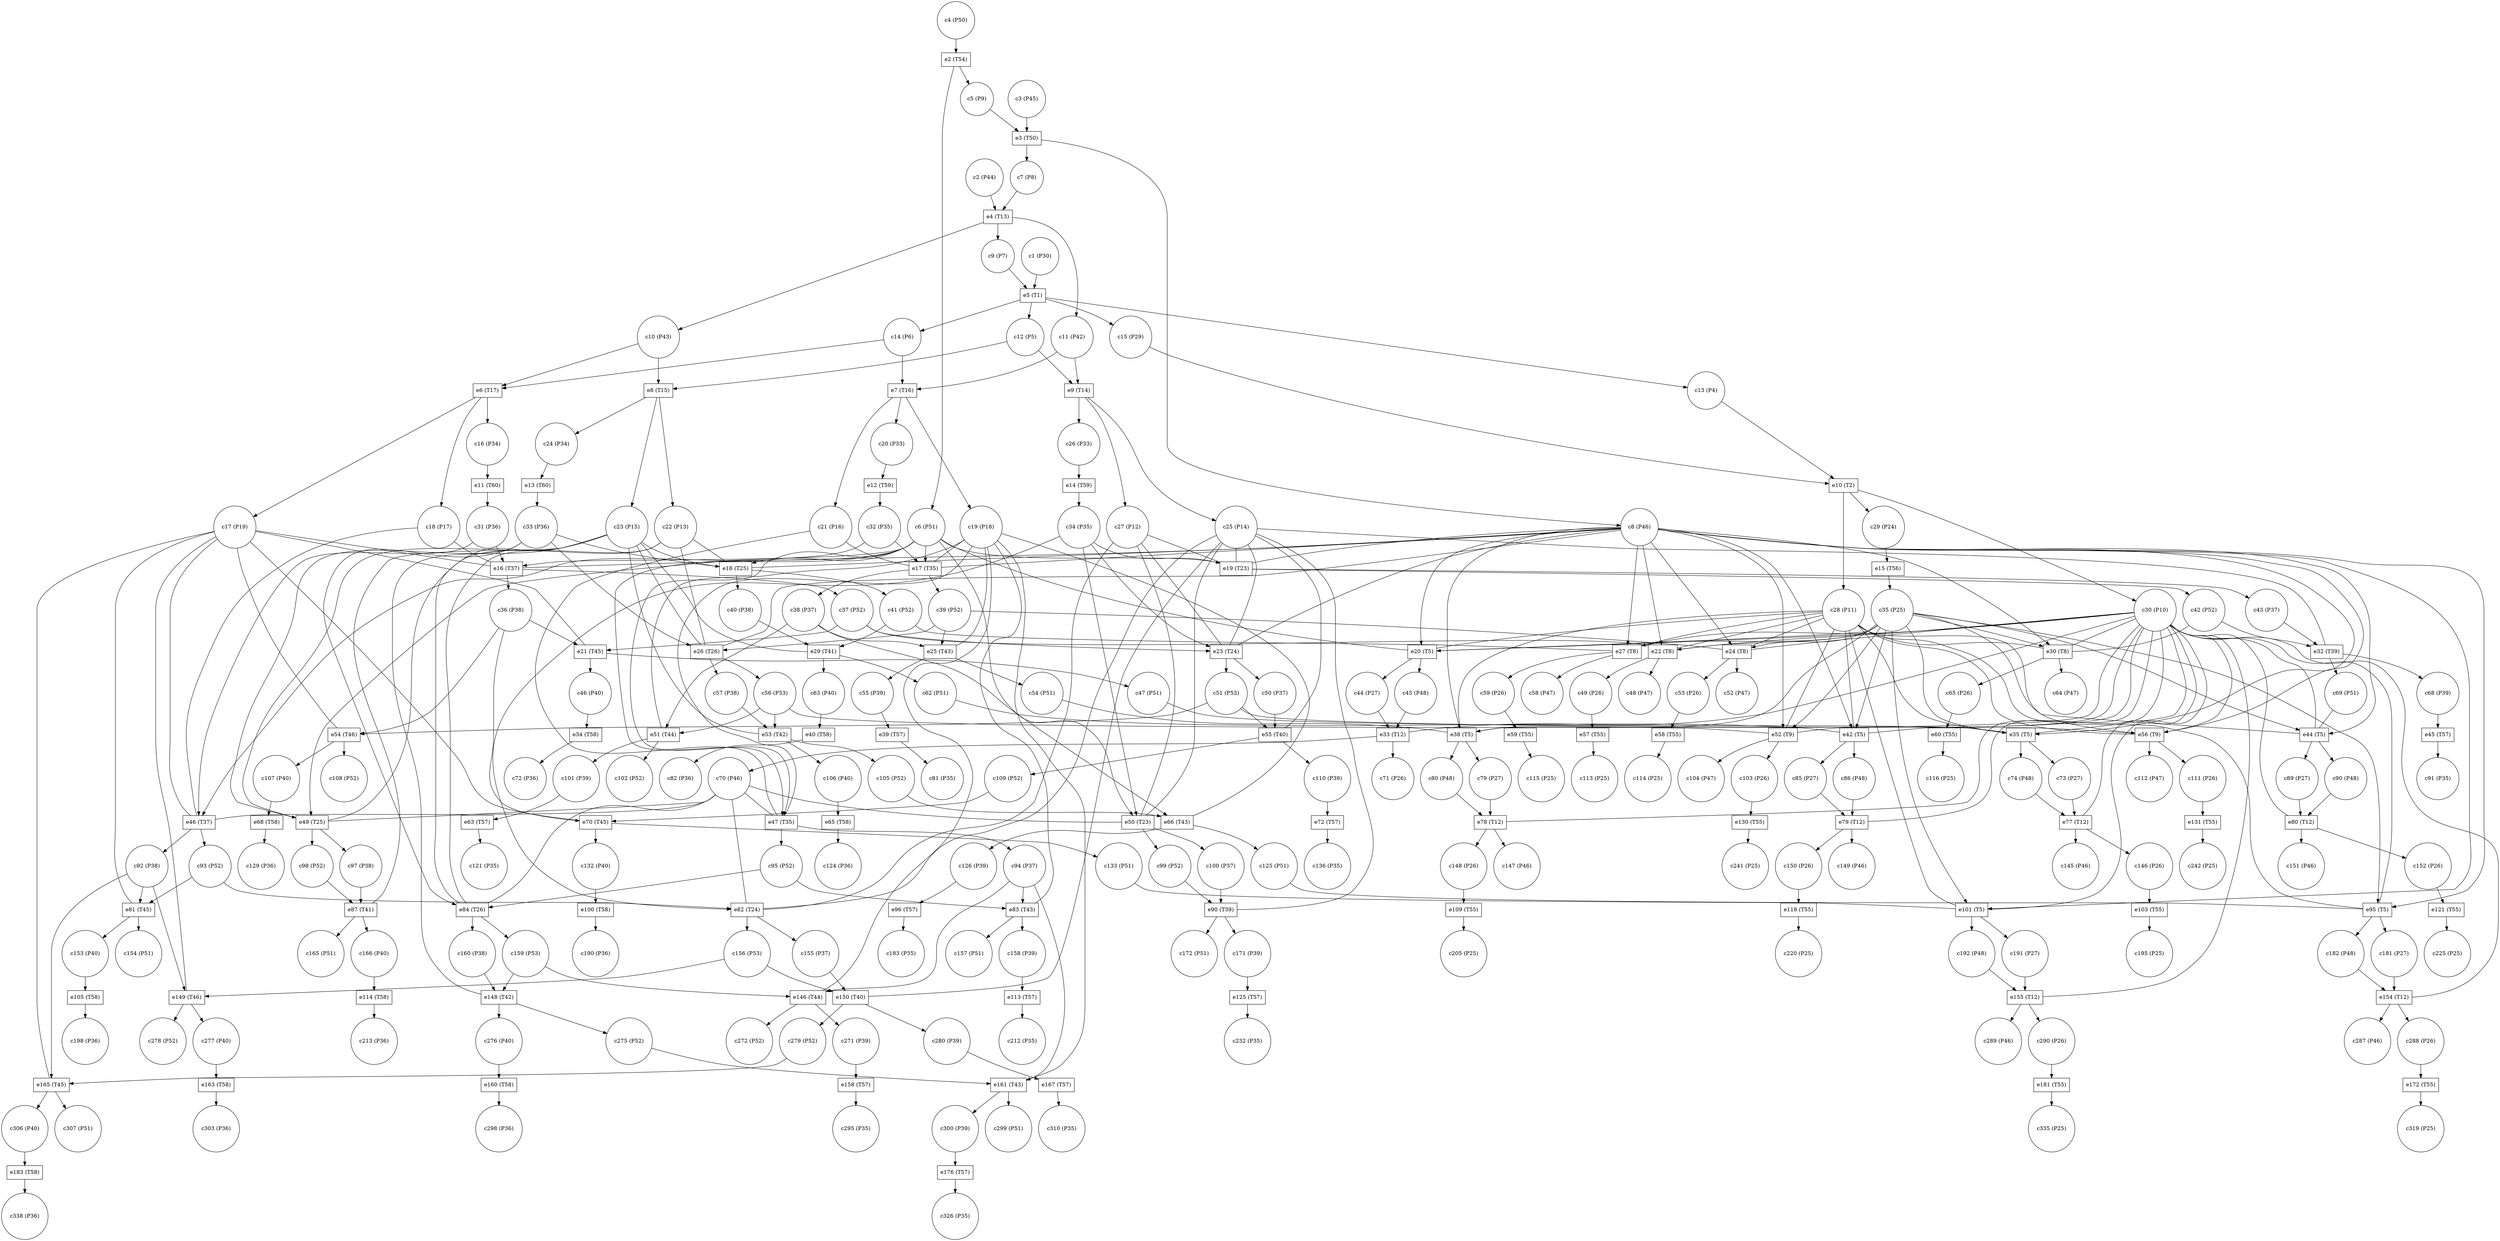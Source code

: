 digraph PetriNet {
// Places
p107 [shape=circle label="c107 (P40)"];
p35 [shape=circle label="c35 (P25)"];
p275 [shape=circle label="c275 (P52)"];
p192 [shape=circle label="c192 (P48)"];
p121 [shape=circle label="c121 (P35)"];
p241 [shape=circle label="c241 (P25)"];
p28 [shape=circle label="c28 (P11)"];
p278 [shape=circle label="c278 (P52)"];
p8 [shape=circle label="c8 (P46)"];
p165 [shape=circle label="c165 (P51)"];
p4 [shape=circle label="c4 (P50)"];
p310 [shape=circle label="c310 (P35)"];
p114 [shape=circle label="c114 (P25)"];
p126 [shape=circle label="c126 (P39)"];
p213 [shape=circle label="c213 (P36)"];
p80 [shape=circle label="c80 (P48)"];
p155 [shape=circle label="c155 (P37)"];
p306 [shape=circle label="c306 (P40)"];
p125 [shape=circle label="c125 (P51)"];
p112 [shape=circle label="c112 (P47)"];
p7 [shape=circle label="c7 (P8)"];
p62 [shape=circle label="c62 (P51)"];
p93 [shape=circle label="c93 (P52)"];
p156 [shape=circle label="c156 (P53)"];
p276 [shape=circle label="c276 (P40)"];
p6 [shape=circle label="c6 (P51)"];
p279 [shape=circle label="c279 (P52)"];
p182 [shape=circle label="c182 (P48)"];
p108 [shape=circle label="c108 (P52)"];
p19 [shape=circle label="c19 (P18)"];
p290 [shape=circle label="c290 (P26)"];
p49 [shape=circle label="c49 (P26)"];
p65 [shape=circle label="c65 (P26)"];
p72 [shape=circle label="c72 (P36)"];
p55 [shape=circle label="c55 (P39)"];
p51 [shape=circle label="c51 (P53)"];
p124 [shape=circle label="c124 (P36)"];
p92 [shape=circle label="c92 (P38)"];
p152 [shape=circle label="c152 (P26)"];
p44 [shape=circle label="c44 (P27)"];
p299 [shape=circle label="c299 (P51)"];
p11 [shape=circle label="c11 (P42)"];
p335 [shape=circle label="c335 (P25)"];
p89 [shape=circle label="c89 (P27)"];
p191 [shape=circle label="c191 (P27)"];
p111 [shape=circle label="c111 (P26)"];
p160 [shape=circle label="c160 (P38)"];
p151 [shape=circle label="c151 (P46)"];
p12 [shape=circle label="c12 (P5)"];
p81 [shape=circle label="c81 (P35)"];
p158 [shape=circle label="c158 (P39)"];
p10 [shape=circle label="c10 (P43)"];
p70 [shape=circle label="c70 (P46)"];
p94 [shape=circle label="c94 (P37)"];
p37 [shape=circle label="c37 (P52)"];
p287 [shape=circle label="c287 (P46)"];
p97 [shape=circle label="c97 (P38)"];
p2 [shape=circle label="c2 (P44)"];
p136 [shape=circle label="c136 (P35)"];
p280 [shape=circle label="c280 (P39)"];
p29 [shape=circle label="c29 (P24)"];
p74 [shape=circle label="c74 (P48)"];
p30 [shape=circle label="c30 (P10)"];
p15 [shape=circle label="c15 (P29)"];
p157 [shape=circle label="c157 (P51)"];
p14 [shape=circle label="c14 (P6)"];
p295 [shape=circle label="c295 (P35)"];
p319 [shape=circle label="c319 (P25)"];
p148 [shape=circle label="c148 (P26)"];
p220 [shape=circle label="c220 (P25)"];
p105 [shape=circle label="c105 (P52)"];
p289 [shape=circle label="c289 (P46)"];
p271 [shape=circle label="c271 (P39)"];
p149 [shape=circle label="c149 (P46)"];
p145 [shape=circle label="c145 (P46)"];
p298 [shape=circle label="c298 (P36)"];
p63 [shape=circle label="c63 (P40)"];
p33 [shape=circle label="c33 (P36)"];
p116 [shape=circle label="c116 (P25)"];
p338 [shape=circle label="c338 (P36)"];
p79 [shape=circle label="c79 (P27)"];
p26 [shape=circle label="c26 (P33)"];
p36 [shape=circle label="c36 (P38)"];
p22 [shape=circle label="c22 (P13)"];
p110 [shape=circle label="c110 (P39)"];
p1 [shape=circle label="c1 (P30)"];
p24 [shape=circle label="c24 (P34)"];
p100 [shape=circle label="c100 (P37)"];
p166 [shape=circle label="c166 (P40)"];
p181 [shape=circle label="c181 (P27)"];
p16 [shape=circle label="c16 (P34)"];
p198 [shape=circle label="c198 (P36)"];
p326 [shape=circle label="c326 (P35)"];
p109 [shape=circle label="c109 (P52)"];
p5 [shape=circle label="c5 (P9)"];
p159 [shape=circle label="c159 (P53)"];
p85 [shape=circle label="c85 (P27)"];
p147 [shape=circle label="c147 (P46)"];
p153 [shape=circle label="c153 (P40)"];
p113 [shape=circle label="c113 (P25)"];
p25 [shape=circle label="c25 (P14)"];
p106 [shape=circle label="c106 (P40)"];
p71 [shape=circle label="c71 (P26)"];
p48 [shape=circle label="c48 (P47)"];
p132 [shape=circle label="c132 (P40)"];
p288 [shape=circle label="c288 (P26)"];
p27 [shape=circle label="c27 (P12)"];
p3 [shape=circle label="c3 (P45)"];
p31 [shape=circle label="c31 (P36)"];
p171 [shape=circle label="c171 (P39)"];
p91 [shape=circle label="c91 (P35)"];
p41 [shape=circle label="c41 (P52)"];
p56 [shape=circle label="c56 (P53)"];
p225 [shape=circle label="c225 (P25)"];
p52 [shape=circle label="c52 (P47)"];
p38 [shape=circle label="c38 (P37)"];
p53 [shape=circle label="c53 (P26)"];
p146 [shape=circle label="c146 (P26)"];
p20 [shape=circle label="c20 (P33)"];
p54 [shape=circle label="c54 (P51)"];
p9 [shape=circle label="c9 (P7)"];
p40 [shape=circle label="c40 (P38)"];
p232 [shape=circle label="c232 (P35)"];
p205 [shape=circle label="c205 (P25)"];
p300 [shape=circle label="c300 (P39)"];
p17 [shape=circle label="c17 (P19)"];
p68 [shape=circle label="c68 (P39)"];
p21 [shape=circle label="c21 (P16)"];
p45 [shape=circle label="c45 (P48)"];
p43 [shape=circle label="c43 (P37)"];
p103 [shape=circle label="c103 (P26)"];
p34 [shape=circle label="c34 (P35)"];
p95 [shape=circle label="c95 (P52)"];
p101 [shape=circle label="c101 (P39)"];
p99 [shape=circle label="c99 (P52)"];
p115 [shape=circle label="c115 (P25)"];
p307 [shape=circle label="c307 (P51)"];
p13 [shape=circle label="c13 (P4)"];
p23 [shape=circle label="c23 (P15)"];
p272 [shape=circle label="c272 (P52)"];
p46 [shape=circle label="c46 (P40)"];
p32 [shape=circle label="c32 (P35)"];
p39 [shape=circle label="c39 (P52)"];
p47 [shape=circle label="c47 (P51)"];
p64 [shape=circle label="c64 (P47)"];
p212 [shape=circle label="c212 (P35)"];
p133 [shape=circle label="c133 (P51)"];
p82 [shape=circle label="c82 (P36)"];
p129 [shape=circle label="c129 (P36)"];
p150 [shape=circle label="c150 (P26)"];
p18 [shape=circle label="c18 (P17)"];
p50 [shape=circle label="c50 (P37)"];
p98 [shape=circle label="c98 (P52)"];
p58 [shape=circle label="c58 (P47)"];
p86 [shape=circle label="c86 (P48)"];
p69 [shape=circle label="c69 (P51)"];
p303 [shape=circle label="c303 (P36)"];
p195 [shape=circle label="c195 (P25)"];
p190 [shape=circle label="c190 (P36)"];
p73 [shape=circle label="c73 (P27)"];
p42 [shape=circle label="c42 (P52)"];
p277 [shape=circle label="c277 (P40)"];
p242 [shape=circle label="c242 (P25)"];
p172 [shape=circle label="c172 (P51)"];
p104 [shape=circle label="c104 (P47)"];
p90 [shape=circle label="c90 (P48)"];
p57 [shape=circle label="c57 (P38)"];
p183 [shape=circle label="c183 (P35)"];
p59 [shape=circle label="c59 (P26)"];
p102 [shape=circle label="c102 (P52)"];
p154 [shape=circle label="c154 (P51)"];
// Transitions
t53 [shape=box label="e53 (T42)"];
t114 [shape=box label="e114 (T58)"];
t87 [shape=box label="e87 (T41)"];
t63 [shape=box label="e63 (T57)"];
t40 [shape=box label="e40 (T58)"];
t176 [shape=box label="e176 (T57)"];
t15 [shape=box label="e15 (T56)"];
t167 [shape=box label="e167 (T57)"];
t24 [shape=box label="e24 (T8)"];
t58 [shape=box label="e58 (T55)"];
t45 [shape=box label="e45 (T57)"];
t29 [shape=box label="e29 (T41)"];
t150 [shape=box label="e150 (T40)"];
t21 [shape=box label="e21 (T45)"];
t22 [shape=box label="e22 (T8)"];
t35 [shape=box label="e35 (T5)"];
t44 [shape=box label="e44 (T5)"];
t158 [shape=box label="e158 (T57)"];
t82 [shape=box label="e82 (T24)"];
t154 [shape=box label="e154 (T12)"];
t7 [shape=box label="e7 (T16)"];
t148 [shape=box label="e148 (T42)"];
t84 [shape=box label="e84 (T26)"];
t5 [shape=box label="e5 (T1)"];
t125 [shape=box label="e125 (T57)"];
t4 [shape=box label="e4 (T13)"];
t113 [shape=box label="e113 (T57)"];
t19 [shape=box label="e19 (T23)"];
t70 [shape=box label="e70 (T45)"];
t14 [shape=box label="e14 (T59)"];
t50 [shape=box label="e50 (T23)"];
t26 [shape=box label="e26 (T26)"];
t163 [shape=box label="e163 (T58)"];
t101 [shape=box label="e101 (T5)"];
t181 [shape=box label="e181 (T55)"];
t83 [shape=box label="e83 (T43)"];
t25 [shape=box label="e25 (T43)"];
t17 [shape=box label="e17 (T35)"];
t130 [shape=box label="e130 (T55)"];
t42 [shape=box label="e42 (T5)"];
t34 [shape=box label="e34 (T58)"];
t77 [shape=box label="e77 (T12)"];
t131 [shape=box label="e131 (T55)"];
t32 [shape=box label="e32 (T39)"];
t66 [shape=box label="e66 (T43)"];
t18 [shape=box label="e18 (T25)"];
t12 [shape=box label="e12 (T59)"];
t81 [shape=box label="e81 (T45)"];
t20 [shape=box label="e20 (T5)"];
t8 [shape=box label="e8 (T15)"];
t54 [shape=box label="e54 (T46)"];
t72 [shape=box label="e72 (T57)"];
t30 [shape=box label="e30 (T8)"];
t90 [shape=box label="e90 (T39)"];
t161 [shape=box label="e161 (T43)"];
t121 [shape=box label="e121 (T55)"];
t49 [shape=box label="e49 (T25)"];
t118 [shape=box label="e118 (T55)"];
t10 [shape=box label="e10 (T2)"];
t59 [shape=box label="e59 (T55)"];
t172 [shape=box label="e172 (T55)"];
t183 [shape=box label="e183 (T58)"];
t23 [shape=box label="e23 (T24)"];
t2 [shape=box label="e2 (T54)"];
t52 [shape=box label="e52 (T9)"];
t16 [shape=box label="e16 (T37)"];
t11 [shape=box label="e11 (T60)"];
t146 [shape=box label="e146 (T44)"];
t80 [shape=box label="e80 (T12)"];
t149 [shape=box label="e149 (T46)"];
t27 [shape=box label="e27 (T8)"];
t3 [shape=box label="e3 (T50)"];
t109 [shape=box label="e109 (T55)"];
t160 [shape=box label="e160 (T58)"];
t79 [shape=box label="e79 (T12)"];
t105 [shape=box label="e105 (T58)"];
t100 [shape=box label="e100 (T58)"];
t33 [shape=box label="e33 (T12)"];
t95 [shape=box label="e95 (T5)"];
t103 [shape=box label="e103 (T55)"];
t51 [shape=box label="e51 (T44)"];
t6 [shape=box label="e6 (T17)"];
t96 [shape=box label="e96 (T57)"];
t13 [shape=box label="e13 (T60)"];
t68 [shape=box label="e68 (T58)"];
t47 [shape=box label="e47 (T35)"];
t39 [shape=box label="e39 (T57)"];
t57 [shape=box label="e57 (T55)"];
t155 [shape=box label="e155 (T12)"];
t38 [shape=box label="e38 (T5)"];
t60 [shape=box label="e60 (T55)"];
t78 [shape=box label="e78 (T12)"];
t56 [shape=box label="e56 (T9)"];
t55 [shape=box label="e55 (T40)"];
t46 [shape=box label="e46 (T37)"];
t9 [shape=box label="e9 (T14)"];
t65 [shape=box label="e65 (T58)"];
t165 [shape=box label="e165 (T45)"];
// Edges
p107 -> t68;
p35 -> t24;
p35 -> t22;
p35 -> t35;
p35 -> t44;
p35 -> t101;
p35 -> t42;
p35 -> t20;
p35 -> t30;
p35 -> t52;
p35 -> t27;
p35 -> t95;
p35 -> t38;
p35 -> t56;
p275 -> t161;
p192 -> t155;
p8 -> t24;
p8 -> t22;
p8 -> t35;
p8 -> t44;
p8 -> t101;
p8 -> t42;
p8 -> t20;
p8 -> t30;
p8 -> t52;
p8 -> t27;
p8 -> t95;
p8 -> t38;
p8 -> t56;
p4 -> t2;
p126 -> t96;
p80 -> t78;
p155 -> t150;
p306 -> t183;
p7 -> t4;
p93 -> t81;
p93 -> t82;
p156 -> t149;
p156 -> t150;
p276 -> t160;
p6 -> t19;
p6 -> t50;
p6 -> t17;
p6 -> t18;
p6 -> t49;
p6 -> t16;
p6 -> t47;
p6 -> t46;
p279 -> t165;
p182 -> t154;
p290 -> t181;
p49 -> t57;
p65 -> t60;
p55 -> t39;
p51 -> t54;
p51 -> t55;
p92 -> t81;
p92 -> t149;
p92 -> t165;
p152 -> t121;
p44 -> t33;
p11 -> t7;
p11 -> t9;
p89 -> t80;
p191 -> t155;
p111 -> t131;
p160 -> t148;
p12 -> t8;
p12 -> t9;
p158 -> t113;
p10 -> t6;
p10 -> t8;
p94 -> t83;
p94 -> t146;
p94 -> t161;
p37 -> t21;
p37 -> t23;
p97 -> t87;
p2 -> t4;
p280 -> t167;
p29 -> t15;
p74 -> t77;
p15 -> t10;
p14 -> t6;
p14 -> t7;
p148 -> t109;
p105 -> t66;
p271 -> t158;
p63 -> t40;
p33 -> t18;
p33 -> t26;
p33 -> t49;
p33 -> t84;
p79 -> t78;
p26 -> t14;
p36 -> t21;
p36 -> t54;
p36 -> t70;
p110 -> t72;
p1 -> t5;
p24 -> t13;
p100 -> t90;
p166 -> t114;
p181 -> t154;
p16 -> t11;
p109 -> t70;
p5 -> t3;
p159 -> t146;
p159 -> t148;
p85 -> t79;
p153 -> t105;
p106 -> t65;
p132 -> t100;
p288 -> t172;
p3 -> t3;
p31 -> t16;
p31 -> t46;
p171 -> t125;
p41 -> t29;
p56 -> t51;
p56 -> t53;
p38 -> t25;
p38 -> t51;
p38 -> t66;
p53 -> t58;
p146 -> t103;
p20 -> t12;
p9 -> t5;
p40 -> t29;
p300 -> t176;
p68 -> t45;
p45 -> t33;
p43 -> t32;
p103 -> t130;
p34 -> t19;
p34 -> t23;
p34 -> t50;
p34 -> t82;
p95 -> t83;
p95 -> t84;
p101 -> t63;
p99 -> t90;
p13 -> t10;
p46 -> t34;
p32 -> t17;
p32 -> t47;
p39 -> t25;
p39 -> t26;
p150 -> t118;
p50 -> t55;
p98 -> t87;
p86 -> t79;
p73 -> t77;
p42 -> t32;
p277 -> t163;
p90 -> t80;
p57 -> t53;
p59 -> t59;
t53 -> p105;
t53 -> p106;
p23 -> t53 [dir=none];
t114 -> p213;
t87 -> p165;
t87 -> p166;
p23 -> t87 [dir=none];
t63 -> p121;
t40 -> p82;
t176 -> p326;
t15 -> p35;
t167 -> p310;
t24 -> p52;
t24 -> p53;
p28 -> t24 [dir=none];
p30 -> t24 [dir=none];
p39 -> t24 [dir=none];
t58 -> p114;
t45 -> p91;
t29 -> p62;
t29 -> p63;
p23 -> t29 [dir=none];
t150 -> p279;
t150 -> p280;
p25 -> t150 [dir=none];
t21 -> p46;
t21 -> p47;
p17 -> t21 [dir=none];
t22 -> p48;
t22 -> p49;
p30 -> t22 [dir=none];
p28 -> t22 [dir=none];
p37 -> t22 [dir=none];
t35 -> p73;
t35 -> p74;
p30 -> t35 [dir=none];
p28 -> t35 [dir=none];
p47 -> t35 [dir=none];
t44 -> p89;
t44 -> p90;
p30 -> t44 [dir=none];
p28 -> t44 [dir=none];
p69 -> t44 [dir=none];
t158 -> p295;
t82 -> p155;
t82 -> p156;
p27 -> t82 [dir=none];
p25 -> t82 [dir=none];
p70 -> t82 [dir=none];
t154 -> p287;
t154 -> p288;
p30 -> t154 [dir=none];
t7 -> p19;
t7 -> p20;
t7 -> p21;
t148 -> p275;
t148 -> p276;
p23 -> t148 [dir=none];
t84 -> p159;
t84 -> p160;
p22 -> t84 [dir=none];
p23 -> t84 [dir=none];
p70 -> t84 [dir=none];
t5 -> p12;
t5 -> p13;
t5 -> p14;
t5 -> p15;
t125 -> p232;
t4 -> p9;
t4 -> p10;
t4 -> p11;
t113 -> p212;
t19 -> p42;
t19 -> p43;
p8 -> t19 [dir=none];
p25 -> t19 [dir=none];
p27 -> t19 [dir=none];
t70 -> p132;
t70 -> p133;
p17 -> t70 [dir=none];
t14 -> p34;
t50 -> p99;
t50 -> p100;
p27 -> t50 [dir=none];
p25 -> t50 [dir=none];
p70 -> t50 [dir=none];
t26 -> p56;
t26 -> p57;
p8 -> t26 [dir=none];
p23 -> t26 [dir=none];
p22 -> t26 [dir=none];
t163 -> p303;
t101 -> p191;
t101 -> p192;
p30 -> t101 [dir=none];
p28 -> t101 [dir=none];
p133 -> t101 [dir=none];
t181 -> p335;
t83 -> p157;
t83 -> p158;
p19 -> t83 [dir=none];
t25 -> p54;
t25 -> p55;
p19 -> t25 [dir=none];
t17 -> p38;
t17 -> p39;
p8 -> t17 [dir=none];
p19 -> t17 [dir=none];
p21 -> t17 [dir=none];
t130 -> p241;
t42 -> p85;
t42 -> p86;
p30 -> t42 [dir=none];
p28 -> t42 [dir=none];
p62 -> t42 [dir=none];
t34 -> p72;
t77 -> p145;
t77 -> p146;
p30 -> t77 [dir=none];
t131 -> p242;
t32 -> p68;
t32 -> p69;
p25 -> t32 [dir=none];
t66 -> p125;
t66 -> p126;
p19 -> t66 [dir=none];
t18 -> p40;
t18 -> p41;
p8 -> t18 [dir=none];
p23 -> t18 [dir=none];
p22 -> t18 [dir=none];
t12 -> p32;
t81 -> p153;
t81 -> p154;
p17 -> t81 [dir=none];
t20 -> p44;
t20 -> p45;
p28 -> t20 [dir=none];
p30 -> t20 [dir=none];
p6 -> t20 [dir=none];
t8 -> p22;
t8 -> p23;
t8 -> p24;
t54 -> p107;
t54 -> p108;
p17 -> t54 [dir=none];
t72 -> p136;
t30 -> p64;
t30 -> p65;
p30 -> t30 [dir=none];
p28 -> t30 [dir=none];
p42 -> t30 [dir=none];
t90 -> p171;
t90 -> p172;
p25 -> t90 [dir=none];
t161 -> p299;
t161 -> p300;
p19 -> t161 [dir=none];
t121 -> p225;
t49 -> p97;
t49 -> p98;
p22 -> t49 [dir=none];
p23 -> t49 [dir=none];
p70 -> t49 [dir=none];
t118 -> p220;
t10 -> p28;
t10 -> p29;
t10 -> p30;
t59 -> p115;
t172 -> p319;
t183 -> p338;
t23 -> p50;
t23 -> p51;
p8 -> t23 [dir=none];
p25 -> t23 [dir=none];
p27 -> t23 [dir=none];
t2 -> p5;
t2 -> p6;
t52 -> p103;
t52 -> p104;
p30 -> t52 [dir=none];
p28 -> t52 [dir=none];
p56 -> t52 [dir=none];
t16 -> p36;
t16 -> p37;
p8 -> t16 [dir=none];
p17 -> t16 [dir=none];
p18 -> t16 [dir=none];
t11 -> p31;
t146 -> p271;
t146 -> p272;
p19 -> t146 [dir=none];
t80 -> p151;
t80 -> p152;
p30 -> t80 [dir=none];
t149 -> p277;
t149 -> p278;
p17 -> t149 [dir=none];
t27 -> p58;
t27 -> p59;
p30 -> t27 [dir=none];
p28 -> t27 [dir=none];
p41 -> t27 [dir=none];
t3 -> p7;
t3 -> p8;
t109 -> p205;
t160 -> p298;
t79 -> p149;
t79 -> p150;
p30 -> t79 [dir=none];
t105 -> p198;
t100 -> p190;
t33 -> p70;
t33 -> p71;
p30 -> t33 [dir=none];
t95 -> p181;
t95 -> p182;
p30 -> t95 [dir=none];
p28 -> t95 [dir=none];
p125 -> t95 [dir=none];
t103 -> p195;
t51 -> p101;
t51 -> p102;
p19 -> t51 [dir=none];
t6 -> p16;
t6 -> p17;
t6 -> p18;
t96 -> p183;
t13 -> p33;
t68 -> p129;
t47 -> p94;
t47 -> p95;
p19 -> t47 [dir=none];
p21 -> t47 [dir=none];
p70 -> t47 [dir=none];
t39 -> p81;
t57 -> p113;
t155 -> p289;
t155 -> p290;
p30 -> t155 [dir=none];
t38 -> p79;
t38 -> p80;
p28 -> t38 [dir=none];
p30 -> t38 [dir=none];
p54 -> t38 [dir=none];
t60 -> p116;
t78 -> p147;
t78 -> p148;
p30 -> t78 [dir=none];
t56 -> p111;
t56 -> p112;
p28 -> t56 [dir=none];
p30 -> t56 [dir=none];
p51 -> t56 [dir=none];
t55 -> p109;
t55 -> p110;
p25 -> t55 [dir=none];
t46 -> p92;
t46 -> p93;
p17 -> t46 [dir=none];
p18 -> t46 [dir=none];
p70 -> t46 [dir=none];
t9 -> p25;
t9 -> p26;
t9 -> p27;
t65 -> p124;
t165 -> p306;
t165 -> p307;
p17 -> t165 [dir=none];
}
